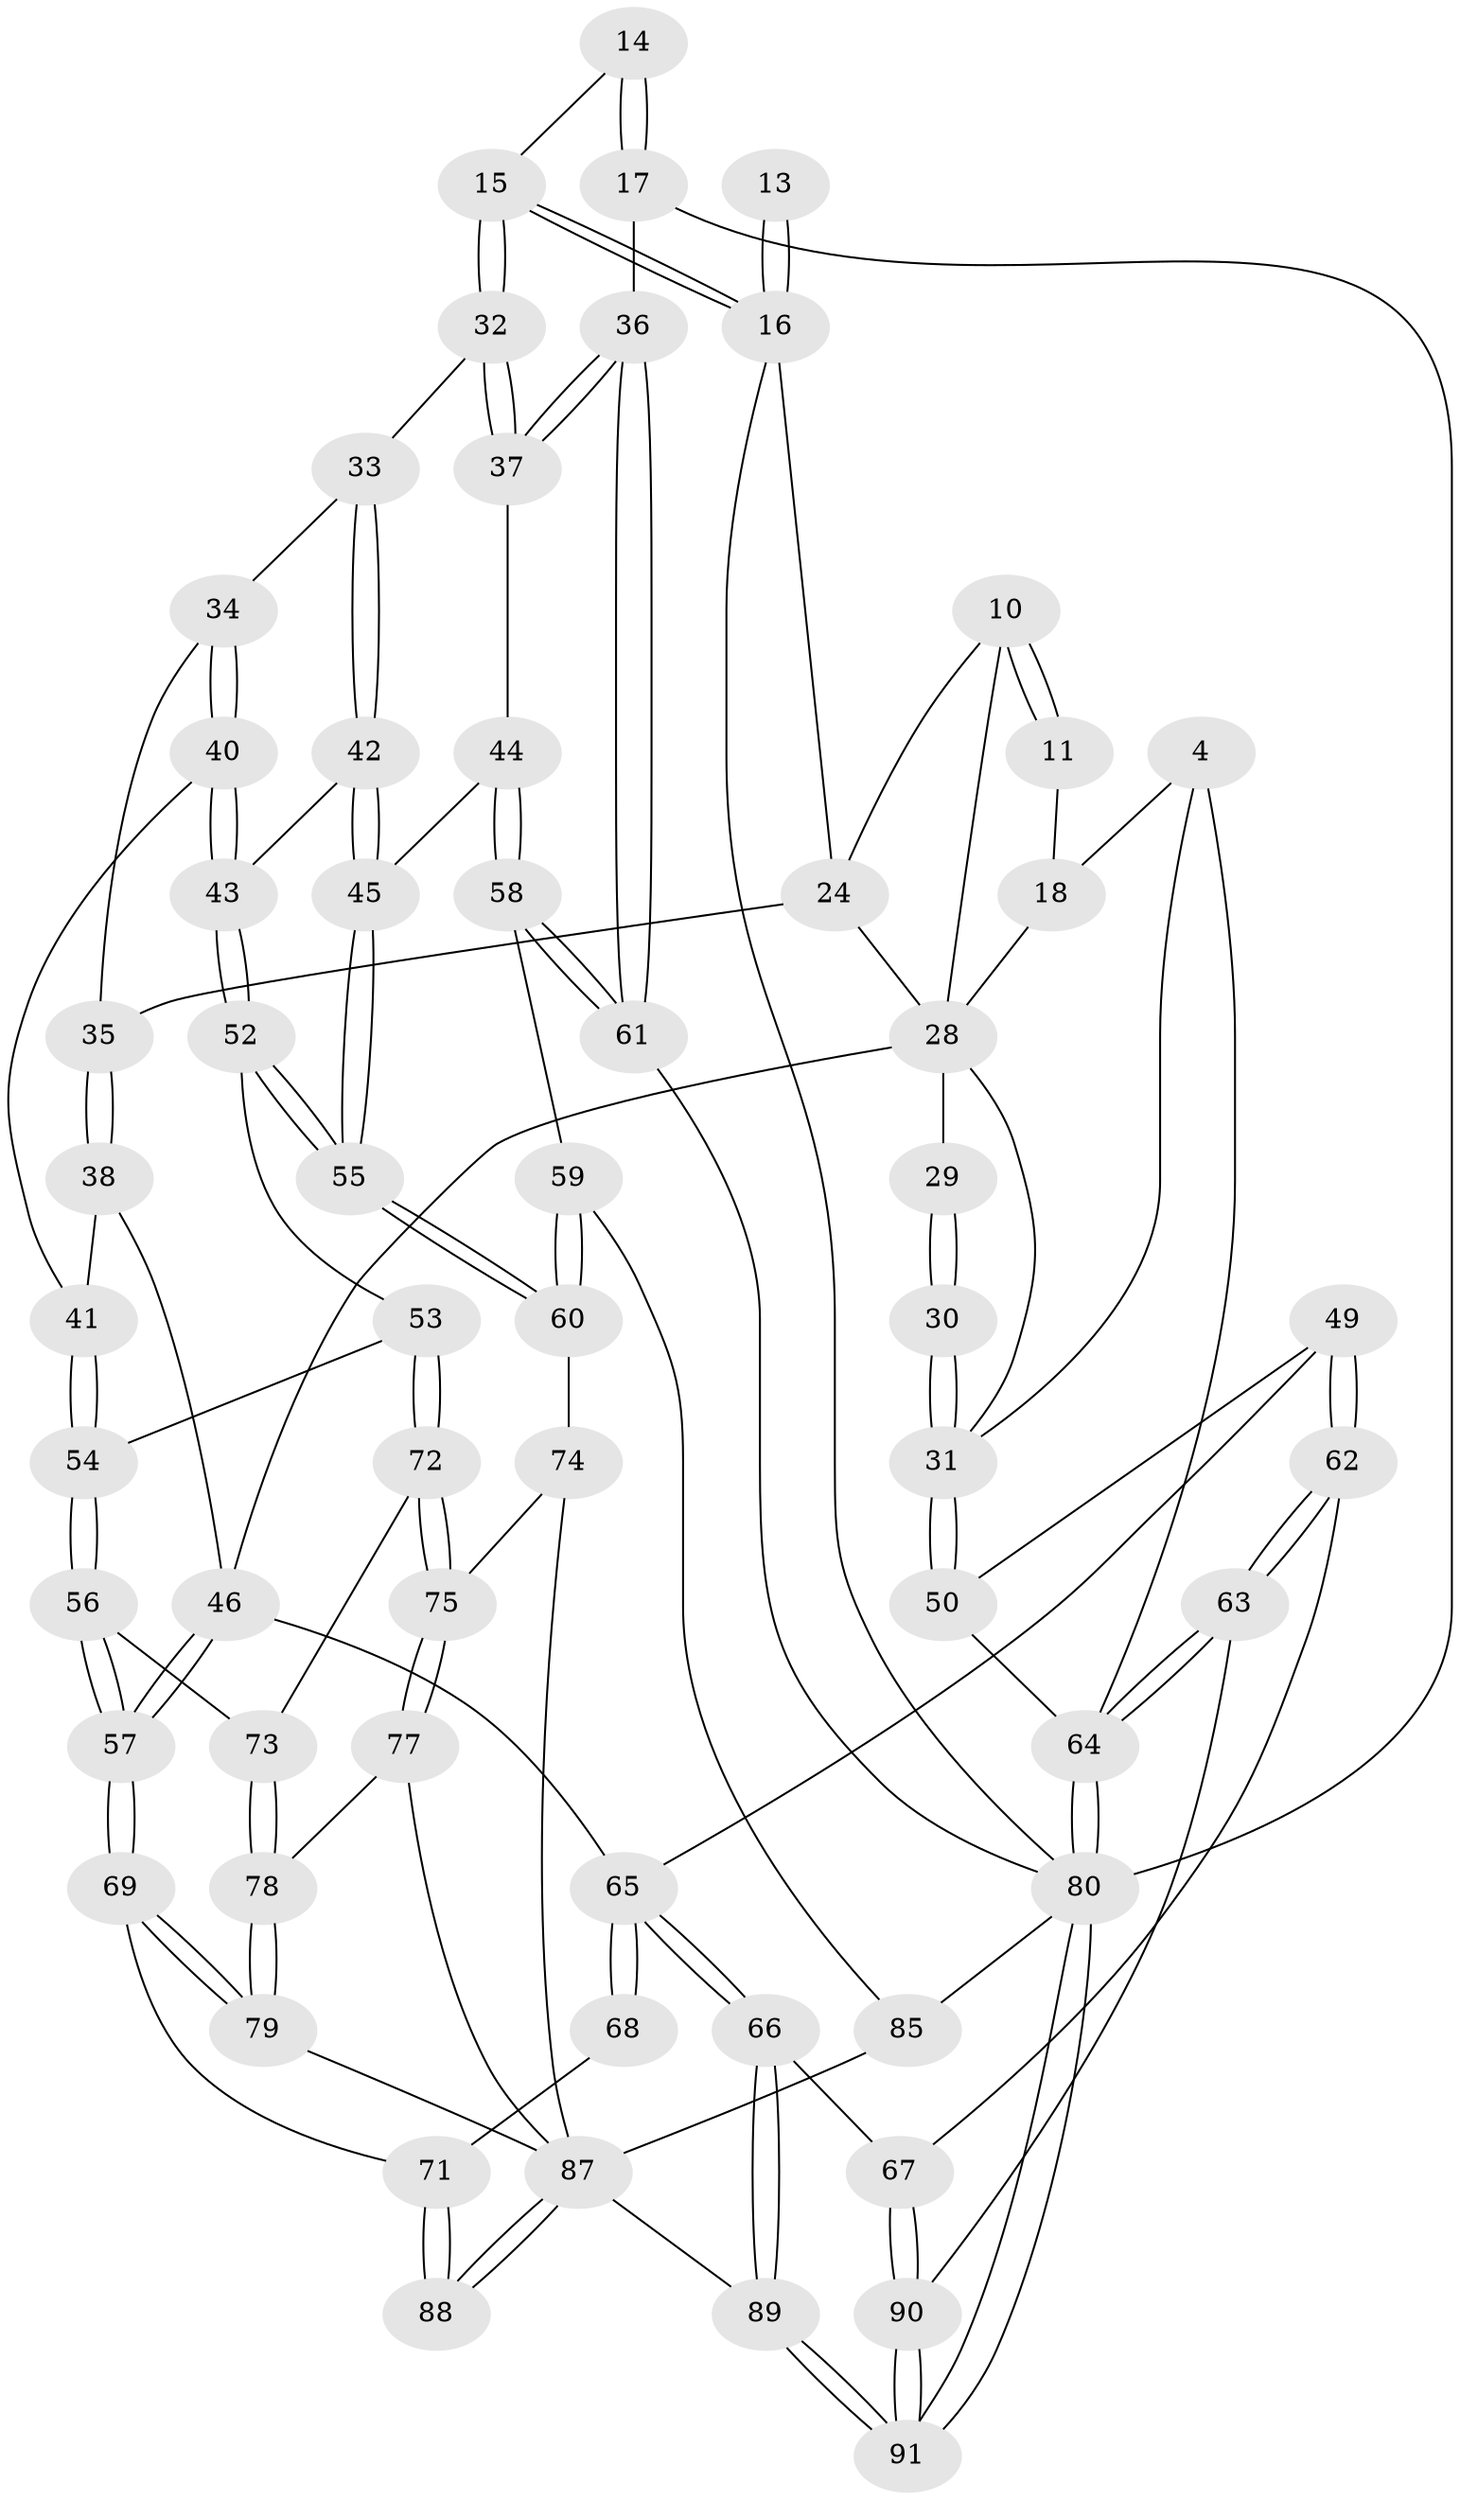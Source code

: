 // original degree distribution, {4: 0.24175824175824176, 6: 0.23076923076923078, 5: 0.4945054945054945, 3: 0.03296703296703297}
// Generated by graph-tools (version 1.1) at 2025/05/03/04/25 22:05:24]
// undirected, 63 vertices, 145 edges
graph export_dot {
graph [start="1"]
  node [color=gray90,style=filled];
  4 [pos="+0+0.22772100927948624"];
  10 [pos="+0.3573537322168619+0.20858957973980502"];
  11 [pos="+0.3192704612677247+0.1663055134086296"];
  13 [pos="+0.5817454198627559+0"];
  14 [pos="+0.8695888821141016+0.12195947758931412"];
  15 [pos="+0.8338290899475592+0.24798772254110382"];
  16 [pos="+0.8269867280422704+0.2443582604118253",super="+8+7"];
  17 [pos="+1+0",super="+12"];
  18 [pos="+0.17289100796198728+0.21514989495188083",super="+5+6"];
  24 [pos="+0.519270899375868+0.31704615943752773",super="+9"];
  28 [pos="+0.341139150817577+0.44368096689850595",super="+26+21"];
  29 [pos="+0.3311623325253077+0.44306871696600125"];
  30 [pos="+0.21106118834253784+0.4752873353888095"];
  31 [pos="+0.17157782425323692+0.5005669679799705",super="+23+27"];
  32 [pos="+0.8608958243405157+0.29761241343115713"];
  33 [pos="+0.6991186463480797+0.3812022003930737"];
  34 [pos="+0.6134214342977574+0.3942501825301265"];
  35 [pos="+0.5386505231263321+0.34595659274167534"];
  36 [pos="+1+0.3991374534981422"];
  37 [pos="+1+0.39820261592298367"];
  38 [pos="+0.4710275162355146+0.5302110305236645"];
  40 [pos="+0.6131433709776871+0.5037904583467175"];
  41 [pos="+0.5832753739518717+0.5266606063347173"];
  42 [pos="+0.7187520697355432+0.5363412847882616"];
  43 [pos="+0.6914645089567937+0.542914538153725"];
  44 [pos="+0.9075944977085388+0.5075864344496083"];
  45 [pos="+0.814063157333795+0.5518969894610403"];
  46 [pos="+0.4125305726961196+0.5787834819248207",super="+39"];
  49 [pos="+0.14489766854366562+0.5491452127845"];
  50 [pos="+0.14306814957144248+0.5450215513027014"];
  52 [pos="+0.6517143716681004+0.6447787984275953"];
  53 [pos="+0.6392192675431648+0.6475922510853445"];
  54 [pos="+0.5929114164288785+0.6304506979129205"];
  55 [pos="+0.7486023920670952+0.6972321098395234"];
  56 [pos="+0.4840658190212747+0.6664951057355805"];
  57 [pos="+0.46314614014271355+0.6631436321102017"];
  58 [pos="+0.9021653258722249+0.7062702987599769"];
  59 [pos="+0.7628027130021023+0.7304337918000987"];
  60 [pos="+0.7539027483478551+0.715989525365611"];
  61 [pos="+1+1"];
  62 [pos="+0.15242088964884917+0.7629551294239988"];
  63 [pos="+0+0.7792322259325609"];
  64 [pos="+0+0.7618217898617379",super="+51"];
  65 [pos="+0.19303259191886946+0.7881388334710205",super="+48+47"];
  66 [pos="+0.189238189164937+0.7901003812964853"];
  67 [pos="+0.18884957169813527+0.789984765721951"];
  68 [pos="+0.28062177755758716+0.7635524226976658"];
  69 [pos="+0.4424172223550565+0.7189030948262941"];
  71 [pos="+0.29307522214734505+0.7638797181102494",super="+70"];
  72 [pos="+0.6288775150881354+0.6812358993614084"];
  73 [pos="+0.5431539207999889+0.7200084550694559"];
  74 [pos="+0.6248600074593428+0.7522187063133888"];
  75 [pos="+0.6195461445850855+0.749721796508853"];
  77 [pos="+0.6058105341422905+0.7536691054047437"];
  78 [pos="+0.5511981108464664+0.7298377772290878"];
  79 [pos="+0.5264282324508338+0.824246848043778"];
  80 [pos="+0+1",super="+2+76"];
  85 [pos="+0.9774110804537257+1",super="+84"];
  87 [pos="+0.4744124884660258+1",super="+86+83"];
  88 [pos="+0.4224389053161872+0.8803679199579506"];
  89 [pos="+0.42117920068825976+1"];
  90 [pos="+0.08162086205214199+0.9676462940042042"];
  91 [pos="+0.08258966031466367+1"];
  4 -- 18;
  4 -- 31;
  4 -- 64;
  10 -- 11;
  10 -- 11;
  10 -- 28;
  10 -- 24;
  11 -- 18 [weight=2];
  13 -- 16 [weight=2];
  13 -- 16;
  14 -- 15;
  14 -- 17 [weight=2];
  14 -- 17;
  15 -- 16;
  15 -- 16;
  15 -- 32;
  15 -- 32;
  16 -- 80;
  16 -- 24;
  17 -- 36;
  17 -- 80 [weight=2];
  18 -- 28;
  24 -- 35;
  24 -- 28;
  28 -- 29 [weight=2];
  28 -- 31 [weight=2];
  28 -- 46;
  29 -- 30;
  29 -- 30;
  30 -- 31 [weight=2];
  30 -- 31;
  31 -- 50;
  31 -- 50;
  32 -- 33;
  32 -- 37;
  32 -- 37;
  33 -- 34;
  33 -- 42;
  33 -- 42;
  34 -- 35;
  34 -- 40;
  34 -- 40;
  35 -- 38;
  35 -- 38;
  36 -- 37;
  36 -- 37;
  36 -- 61;
  36 -- 61;
  37 -- 44;
  38 -- 41;
  38 -- 46;
  40 -- 41;
  40 -- 43;
  40 -- 43;
  41 -- 54;
  41 -- 54;
  42 -- 43;
  42 -- 45;
  42 -- 45;
  43 -- 52;
  43 -- 52;
  44 -- 45;
  44 -- 58;
  44 -- 58;
  45 -- 55;
  45 -- 55;
  46 -- 57;
  46 -- 57;
  46 -- 65;
  49 -- 50;
  49 -- 62;
  49 -- 62;
  49 -- 65;
  50 -- 64;
  52 -- 53;
  52 -- 55;
  52 -- 55;
  53 -- 54;
  53 -- 72;
  53 -- 72;
  54 -- 56;
  54 -- 56;
  55 -- 60;
  55 -- 60;
  56 -- 57;
  56 -- 57;
  56 -- 73;
  57 -- 69;
  57 -- 69;
  58 -- 59;
  58 -- 61;
  58 -- 61;
  59 -- 60;
  59 -- 60;
  59 -- 85;
  60 -- 74;
  61 -- 80;
  62 -- 63;
  62 -- 63;
  62 -- 67;
  63 -- 64;
  63 -- 64;
  63 -- 90;
  64 -- 80 [weight=2];
  64 -- 80;
  65 -- 66;
  65 -- 66;
  65 -- 68 [weight=2];
  65 -- 68;
  66 -- 67;
  66 -- 89;
  66 -- 89;
  67 -- 90;
  67 -- 90;
  68 -- 71;
  69 -- 79;
  69 -- 79;
  69 -- 71;
  71 -- 88 [weight=2];
  71 -- 88;
  72 -- 73;
  72 -- 75;
  72 -- 75;
  73 -- 78;
  73 -- 78;
  74 -- 75;
  74 -- 87;
  75 -- 77;
  75 -- 77;
  77 -- 78;
  77 -- 87;
  78 -- 79;
  78 -- 79;
  79 -- 87;
  80 -- 91;
  80 -- 91;
  80 -- 85;
  85 -- 87 [weight=2];
  87 -- 88;
  87 -- 88;
  87 -- 89;
  89 -- 91;
  89 -- 91;
  90 -- 91;
  90 -- 91;
}

